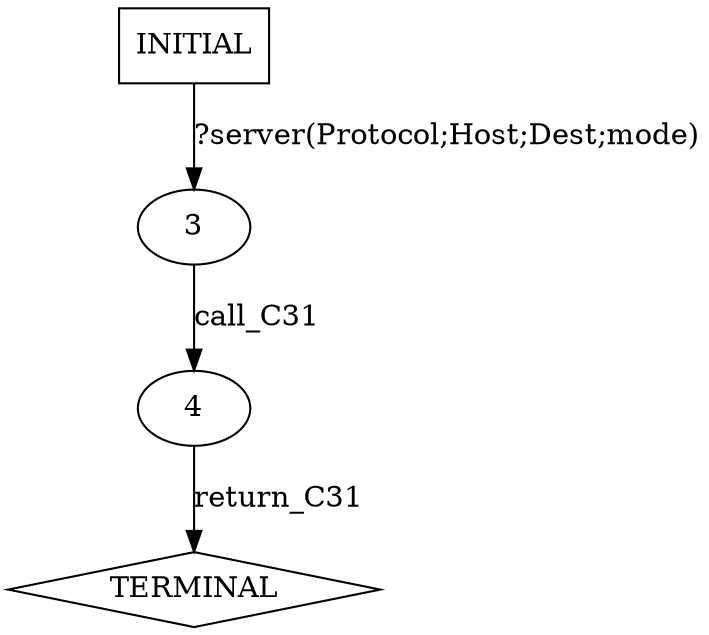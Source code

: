 digraph G {
  0 [label="INITIAL",shape=box];
  1 [label="TERMINAL",shape=diamond];
  3 [label="3"];
  4 [label="4"];
0->3 [label="?server(Protocol;Host;Dest;mode)"];
3->4  [label="call_C31"];
4->1  [label="return_C31"];
}
